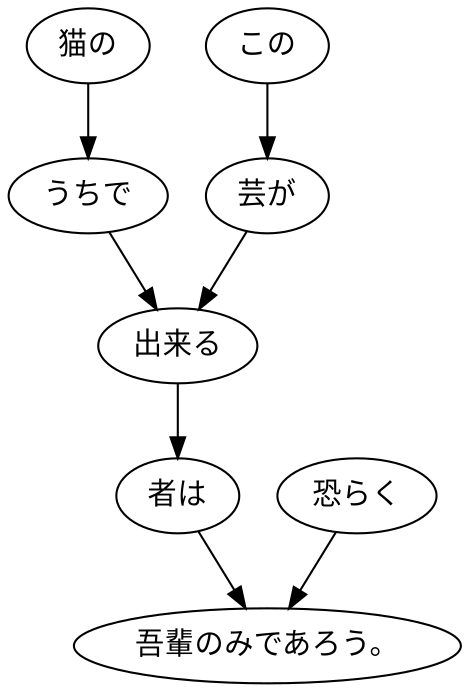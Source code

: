 digraph graph4113 {
	node0 [label="猫の"];
	node1 [label="うちで"];
	node2 [label="この"];
	node3 [label="芸が"];
	node4 [label="出来る"];
	node5 [label="者は"];
	node6 [label="恐らく"];
	node7 [label="吾輩のみであろう。"];
	node0 -> node1;
	node1 -> node4;
	node2 -> node3;
	node3 -> node4;
	node4 -> node5;
	node5 -> node7;
	node6 -> node7;
}
